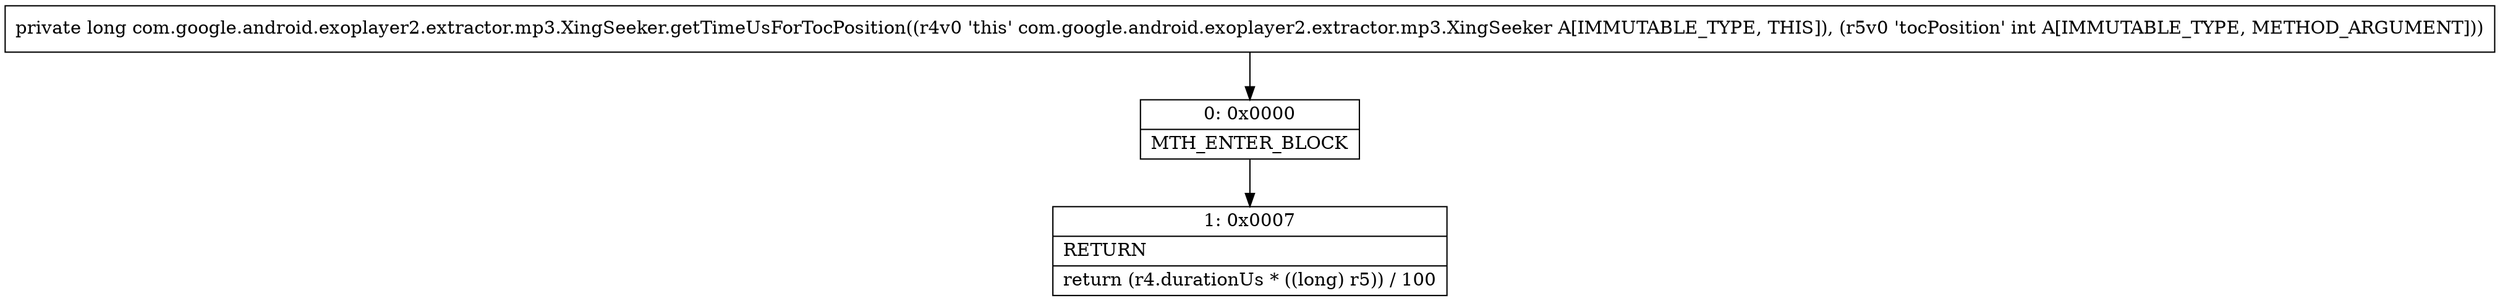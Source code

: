 digraph "CFG forcom.google.android.exoplayer2.extractor.mp3.XingSeeker.getTimeUsForTocPosition(I)J" {
Node_0 [shape=record,label="{0\:\ 0x0000|MTH_ENTER_BLOCK\l}"];
Node_1 [shape=record,label="{1\:\ 0x0007|RETURN\l|return (r4.durationUs * ((long) r5)) \/ 100\l}"];
MethodNode[shape=record,label="{private long com.google.android.exoplayer2.extractor.mp3.XingSeeker.getTimeUsForTocPosition((r4v0 'this' com.google.android.exoplayer2.extractor.mp3.XingSeeker A[IMMUTABLE_TYPE, THIS]), (r5v0 'tocPosition' int A[IMMUTABLE_TYPE, METHOD_ARGUMENT])) }"];
MethodNode -> Node_0;
Node_0 -> Node_1;
}

